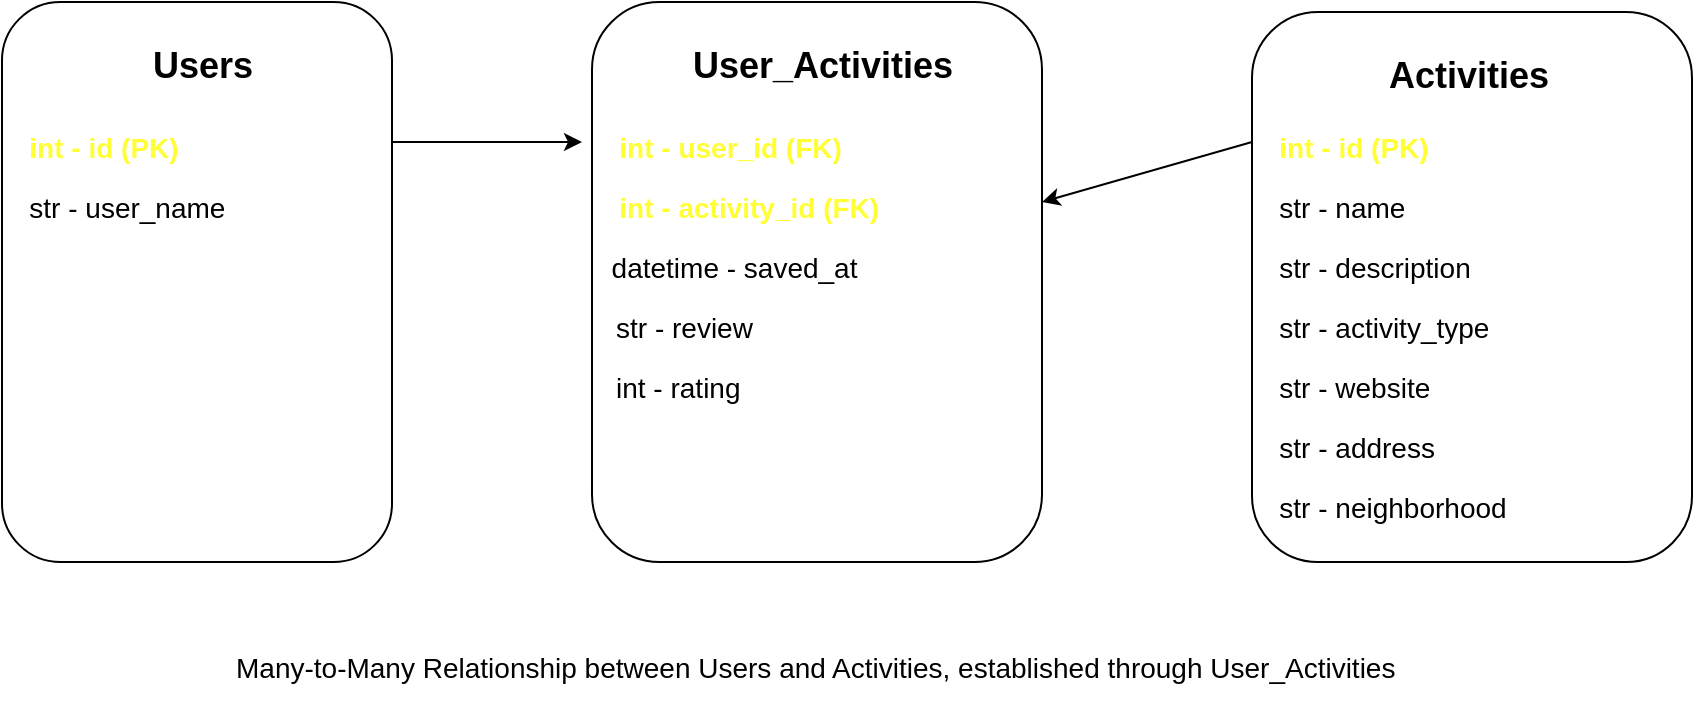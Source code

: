 <mxfile>
    <diagram id="0Sc2WsHteU9GL3UgtaxR" name="Page-1">
        <mxGraphModel dx="1090" dy="1431" grid="1" gridSize="10" guides="0" tooltips="1" connect="1" arrows="1" fold="1" page="0" pageScale="1" pageWidth="850" pageHeight="1100" math="0" shadow="0">
            <root>
                <mxCell id="0"/>
                <mxCell id="1" parent="0"/>
                <mxCell id="2" value="" style="rounded=1;whiteSpace=wrap;html=1;align=left;" parent="1" vertex="1">
                    <mxGeometry x="85" y="-620" width="195" height="280" as="geometry"/>
                </mxCell>
                <mxCell id="3" value="&lt;font style=&quot;font-size: 18px;&quot;&gt;Users&lt;/font&gt;" style="text;strokeColor=none;fillColor=none;html=1;fontSize=24;fontStyle=1;verticalAlign=middle;align=center;" parent="1" vertex="1">
                    <mxGeometry x="90" y="-610" width="190" height="40" as="geometry"/>
                </mxCell>
                <mxCell id="43" style="edgeStyle=none;html=1;exitX=1;exitY=0.5;exitDx=0;exitDy=0;fontSize=18;" parent="1" source="4" edge="1">
                    <mxGeometry relative="1" as="geometry">
                        <mxPoint x="375" y="-550" as="targetPoint"/>
                    </mxGeometry>
                </mxCell>
                <mxCell id="4" value="&lt;font color=&quot;#ffff33&quot; style=&quot;font-size: 14px;&quot;&gt;&amp;nbsp; &amp;nbsp;int - id (PK)&lt;/font&gt;" style="text;strokeColor=none;fillColor=none;html=1;fontSize=24;fontStyle=1;verticalAlign=middle;align=left;" parent="1" vertex="1">
                    <mxGeometry x="85" y="-570" width="195" height="40" as="geometry"/>
                </mxCell>
                <mxCell id="5" value="&lt;font style=&quot;font-size: 14px;&quot;&gt;&amp;nbsp; &amp;nbsp;str - user_name&lt;/font&gt;" style="text;strokeColor=none;fillColor=none;html=1;fontSize=24;fontStyle=0;verticalAlign=middle;align=left;" parent="1" vertex="1">
                    <mxGeometry x="85" y="-540" width="195" height="40" as="geometry"/>
                </mxCell>
                <mxCell id="15" value="" style="rounded=1;whiteSpace=wrap;html=1;align=left;" parent="1" vertex="1">
                    <mxGeometry x="710" y="-615" width="220" height="275" as="geometry"/>
                </mxCell>
                <mxCell id="16" value="&lt;span style=&quot;font-size: 18px;&quot;&gt;Activities&lt;/span&gt;" style="text;strokeColor=none;fillColor=none;html=1;fontSize=24;fontStyle=1;verticalAlign=middle;align=center;" parent="1" vertex="1">
                    <mxGeometry x="715" y="-605" width="205" height="40" as="geometry"/>
                </mxCell>
                <mxCell id="56" style="edgeStyle=none;html=1;exitX=0;exitY=0.5;exitDx=0;exitDy=0;entryX=1;entryY=0.5;entryDx=0;entryDy=0;" parent="1" source="17" target="36" edge="1">
                    <mxGeometry relative="1" as="geometry">
                        <mxPoint x="665" y="-490" as="targetPoint"/>
                    </mxGeometry>
                </mxCell>
                <mxCell id="17" value="&lt;font color=&quot;#ffff33&quot;&gt;&lt;font style=&quot;font-size: 14px;&quot;&gt;&amp;nbsp; &amp;nbsp;int - id&amp;nbsp;&lt;/font&gt;&lt;span style=&quot;font-size: 14px;&quot;&gt;(PK)&lt;/span&gt;&lt;/font&gt;" style="text;strokeColor=none;fillColor=none;html=1;fontSize=24;fontStyle=1;verticalAlign=middle;align=left;" parent="1" vertex="1">
                    <mxGeometry x="710" y="-570" width="180" height="40" as="geometry"/>
                </mxCell>
                <mxCell id="18" value="&lt;font style=&quot;font-size: 14px;&quot;&gt;&amp;nbsp; &amp;nbsp;str - name&lt;/font&gt;" style="text;strokeColor=none;fillColor=none;html=1;fontSize=24;fontStyle=0;verticalAlign=middle;align=left;" parent="1" vertex="1">
                    <mxGeometry x="710" y="-540" width="180" height="40" as="geometry"/>
                </mxCell>
                <mxCell id="20" value="&lt;font style=&quot;font-size: 14px;&quot;&gt;&amp;nbsp; &amp;nbsp;str - address&lt;/font&gt;" style="text;strokeColor=none;fillColor=none;html=1;fontSize=24;fontStyle=0;verticalAlign=middle;align=left;" parent="1" vertex="1">
                    <mxGeometry x="710" y="-420" width="180" height="40" as="geometry"/>
                </mxCell>
                <mxCell id="22" value="&lt;font style=&quot;font-size: 14px;&quot;&gt;&amp;nbsp; &amp;nbsp;str - activity_type&lt;/font&gt;" style="text;strokeColor=none;fillColor=none;html=1;fontSize=24;fontStyle=0;verticalAlign=middle;align=left;" parent="1" vertex="1">
                    <mxGeometry x="710" y="-480" width="180" height="40" as="geometry"/>
                </mxCell>
                <mxCell id="32" value="" style="rounded=1;whiteSpace=wrap;html=1;align=left;" parent="1" vertex="1">
                    <mxGeometry x="380" y="-620" width="225" height="280" as="geometry"/>
                </mxCell>
                <mxCell id="33" value="&lt;font style=&quot;font-size: 18px;&quot;&gt;User_Activities&lt;/font&gt;" style="text;strokeColor=none;fillColor=none;html=1;fontSize=24;fontStyle=1;verticalAlign=middle;align=center;" parent="1" vertex="1">
                    <mxGeometry x="390" y="-610" width="210" height="40" as="geometry"/>
                </mxCell>
                <mxCell id="34" value="&lt;font color=&quot;#ffff33&quot;&gt;&lt;font style=&quot;font-size: 14px;&quot;&gt;&amp;nbsp; &amp;nbsp;int - user_id&amp;nbsp;&lt;/font&gt;&lt;span style=&quot;font-size: 14px;&quot;&gt;(FK)&lt;/span&gt;&lt;/font&gt;" style="text;strokeColor=none;fillColor=none;html=1;fontSize=24;fontStyle=1;verticalAlign=middle;align=left;" parent="1" vertex="1">
                    <mxGeometry x="380" y="-570" width="225" height="40" as="geometry"/>
                </mxCell>
                <mxCell id="35" value="&lt;span style=&quot;font-size: 14px;&quot;&gt;&amp;nbsp;&amp;nbsp;&lt;/span&gt;" style="text;strokeColor=none;fillColor=none;html=1;fontSize=24;fontStyle=0;verticalAlign=middle;align=left;" parent="1" vertex="1">
                    <mxGeometry x="385" y="-540" width="240" height="40" as="geometry"/>
                </mxCell>
                <mxCell id="36" value="&lt;font color=&quot;#ffff33&quot; style=&quot;font-size: 14px;&quot;&gt;&amp;nbsp; &amp;nbsp;int - activity_id (FK)&lt;/font&gt;" style="text;strokeColor=none;fillColor=none;html=1;fontSize=24;fontStyle=1;verticalAlign=middle;align=left;" parent="1" vertex="1">
                    <mxGeometry x="380" y="-540" width="225" height="40" as="geometry"/>
                </mxCell>
                <mxCell id="48" value="&lt;span style=&quot;font-size: 14px; font-weight: 400;&quot;&gt;&amp;nbsp; &amp;nbsp;str - description&lt;/span&gt;" style="text;strokeColor=none;fillColor=none;html=1;fontSize=24;fontStyle=1;verticalAlign=middle;align=left;" parent="1" vertex="1">
                    <mxGeometry x="710" y="-510" width="180" height="40" as="geometry"/>
                </mxCell>
                <mxCell id="55" value="&lt;font style=&quot;font-size: 14px;&quot;&gt;&amp;nbsp; &amp;nbsp;str - website&lt;/font&gt;" style="text;strokeColor=none;fillColor=none;html=1;fontSize=24;fontStyle=0;verticalAlign=middle;align=left;" parent="1" vertex="1">
                    <mxGeometry x="710" y="-450" width="180" height="40" as="geometry"/>
                </mxCell>
                <mxCell id="61" value="&lt;font style=&quot;font-size: 14px;&quot;&gt;Many-to-Many Relationship between Users and Activities, established through User_Activities&lt;/font&gt;" style="text;strokeColor=none;fillColor=none;html=1;fontSize=24;fontStyle=0;verticalAlign=middle;align=left;" parent="1" vertex="1">
                    <mxGeometry x="200" y="-310" width="590" height="40" as="geometry"/>
                </mxCell>
                <mxCell id="64" value="&lt;font style=&quot;font-size: 14px;&quot;&gt;&amp;nbsp; datetime - saved_at&lt;/font&gt;" style="text;strokeColor=none;fillColor=none;html=1;fontSize=24;fontStyle=0;verticalAlign=middle;align=left;" parent="1" vertex="1">
                    <mxGeometry x="380" y="-510" width="220" height="40" as="geometry"/>
                </mxCell>
                <mxCell id="65" value="&lt;font style=&quot;font-size: 14px;&quot;&gt;str - review&lt;/font&gt;" style="text;strokeColor=none;fillColor=none;html=1;fontSize=24;fontStyle=0;verticalAlign=middle;align=left;" parent="1" vertex="1">
                    <mxGeometry x="390" y="-480" width="220" height="40" as="geometry"/>
                </mxCell>
                <mxCell id="66" value="&lt;font style=&quot;font-size: 14px;&quot;&gt;int - rating&lt;/font&gt;" style="text;strokeColor=none;fillColor=none;html=1;fontSize=24;fontStyle=0;verticalAlign=middle;align=left;" parent="1" vertex="1">
                    <mxGeometry x="390" y="-450" width="220" height="40" as="geometry"/>
                </mxCell>
                <mxCell id="68" value="&lt;font style=&quot;font-size: 14px;&quot;&gt;&amp;nbsp; &amp;nbsp;str - neighborhood&lt;/font&gt;" style="text;strokeColor=none;fillColor=none;html=1;fontSize=24;fontStyle=0;verticalAlign=middle;align=left;" parent="1" vertex="1">
                    <mxGeometry x="710" y="-390" width="185" height="40" as="geometry"/>
                </mxCell>
            </root>
        </mxGraphModel>
    </diagram>
</mxfile>